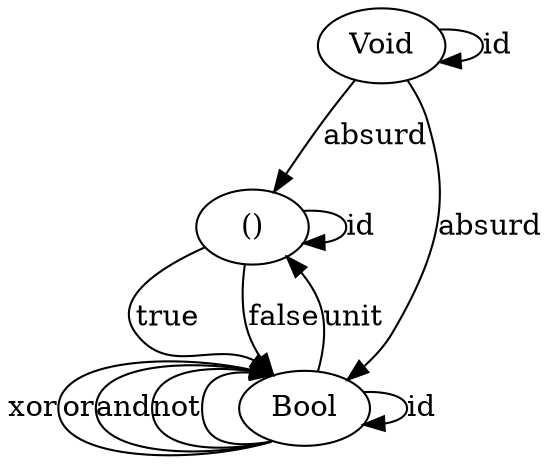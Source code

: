 digraph G {
  Void -> "()"   [label = "absurd"]
  Void -> Bool   [label = "absurd"]
  Void -> Void   [label = "id"]
  
  "()"   -> "()" [label = "id"]
  "()"   -> Bool:nw [label = "true"]
  "()"   -> Bool [label = "false"]
#  "()"   -> "Void"
  
  Bool -> Bool [label = "id"]
  Bool:sw -> Bool:nw [label = "not"]
  Bool:sw -> Bool:nw [label = "and"]
  Bool:sw -> Bool:nw [label = "or"]
  Bool:sw -> Bool:nw [label = "xor"]
  
  Bool -> "()" [label = "unit"]
#   "Bool" -> "Void"
}
